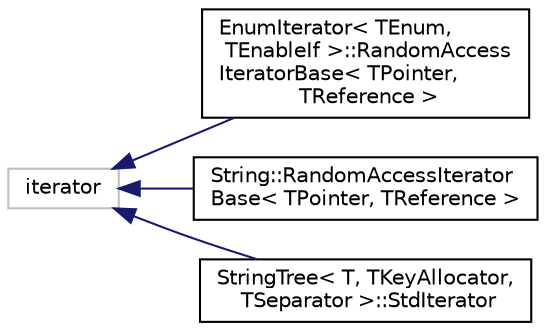 digraph "Graphical Class Hierarchy"
{
  edge [fontname="Helvetica",fontsize="10",labelfontname="Helvetica",labelfontsize="10"];
  node [fontname="Helvetica",fontsize="10",shape=record];
  rankdir="LR";
  Node218 [label="iterator",height=0.2,width=0.4,color="grey75", fillcolor="white", style="filled"];
  Node218 -> Node0 [dir="back",color="midnightblue",fontsize="10",style="solid",fontname="Helvetica"];
  Node0 [label="EnumIterator\< TEnum,\l TEnableIf \>::RandomAccess\lIteratorBase\< TPointer,\l TReference \>",height=0.2,width=0.4,color="black", fillcolor="white", style="filled",URL="$classaworx_1_1lib_1_1lang_1_1EnumIterator_1_1RandomAccessIteratorBase.html"];
  Node218 -> Node220 [dir="back",color="midnightblue",fontsize="10",style="solid",fontname="Helvetica"];
  Node220 [label="String::RandomAccessIterator\lBase\< TPointer, TReference \>",height=0.2,width=0.4,color="black", fillcolor="white", style="filled",URL="$classaworx_1_1lib_1_1strings_1_1String_1_1RandomAccessIteratorBase.html"];
  Node218 -> Node221 [dir="back",color="midnightblue",fontsize="10",style="solid",fontname="Helvetica"];
  Node221 [label="StringTree\< T, TKeyAllocator,\l TSeparator \>::StdIterator",height=0.2,width=0.4,color="black", fillcolor="white", style="filled",URL="$classaworx_1_1lib_1_1util_1_1StringTree_1_1StdIterator.html"];
}
